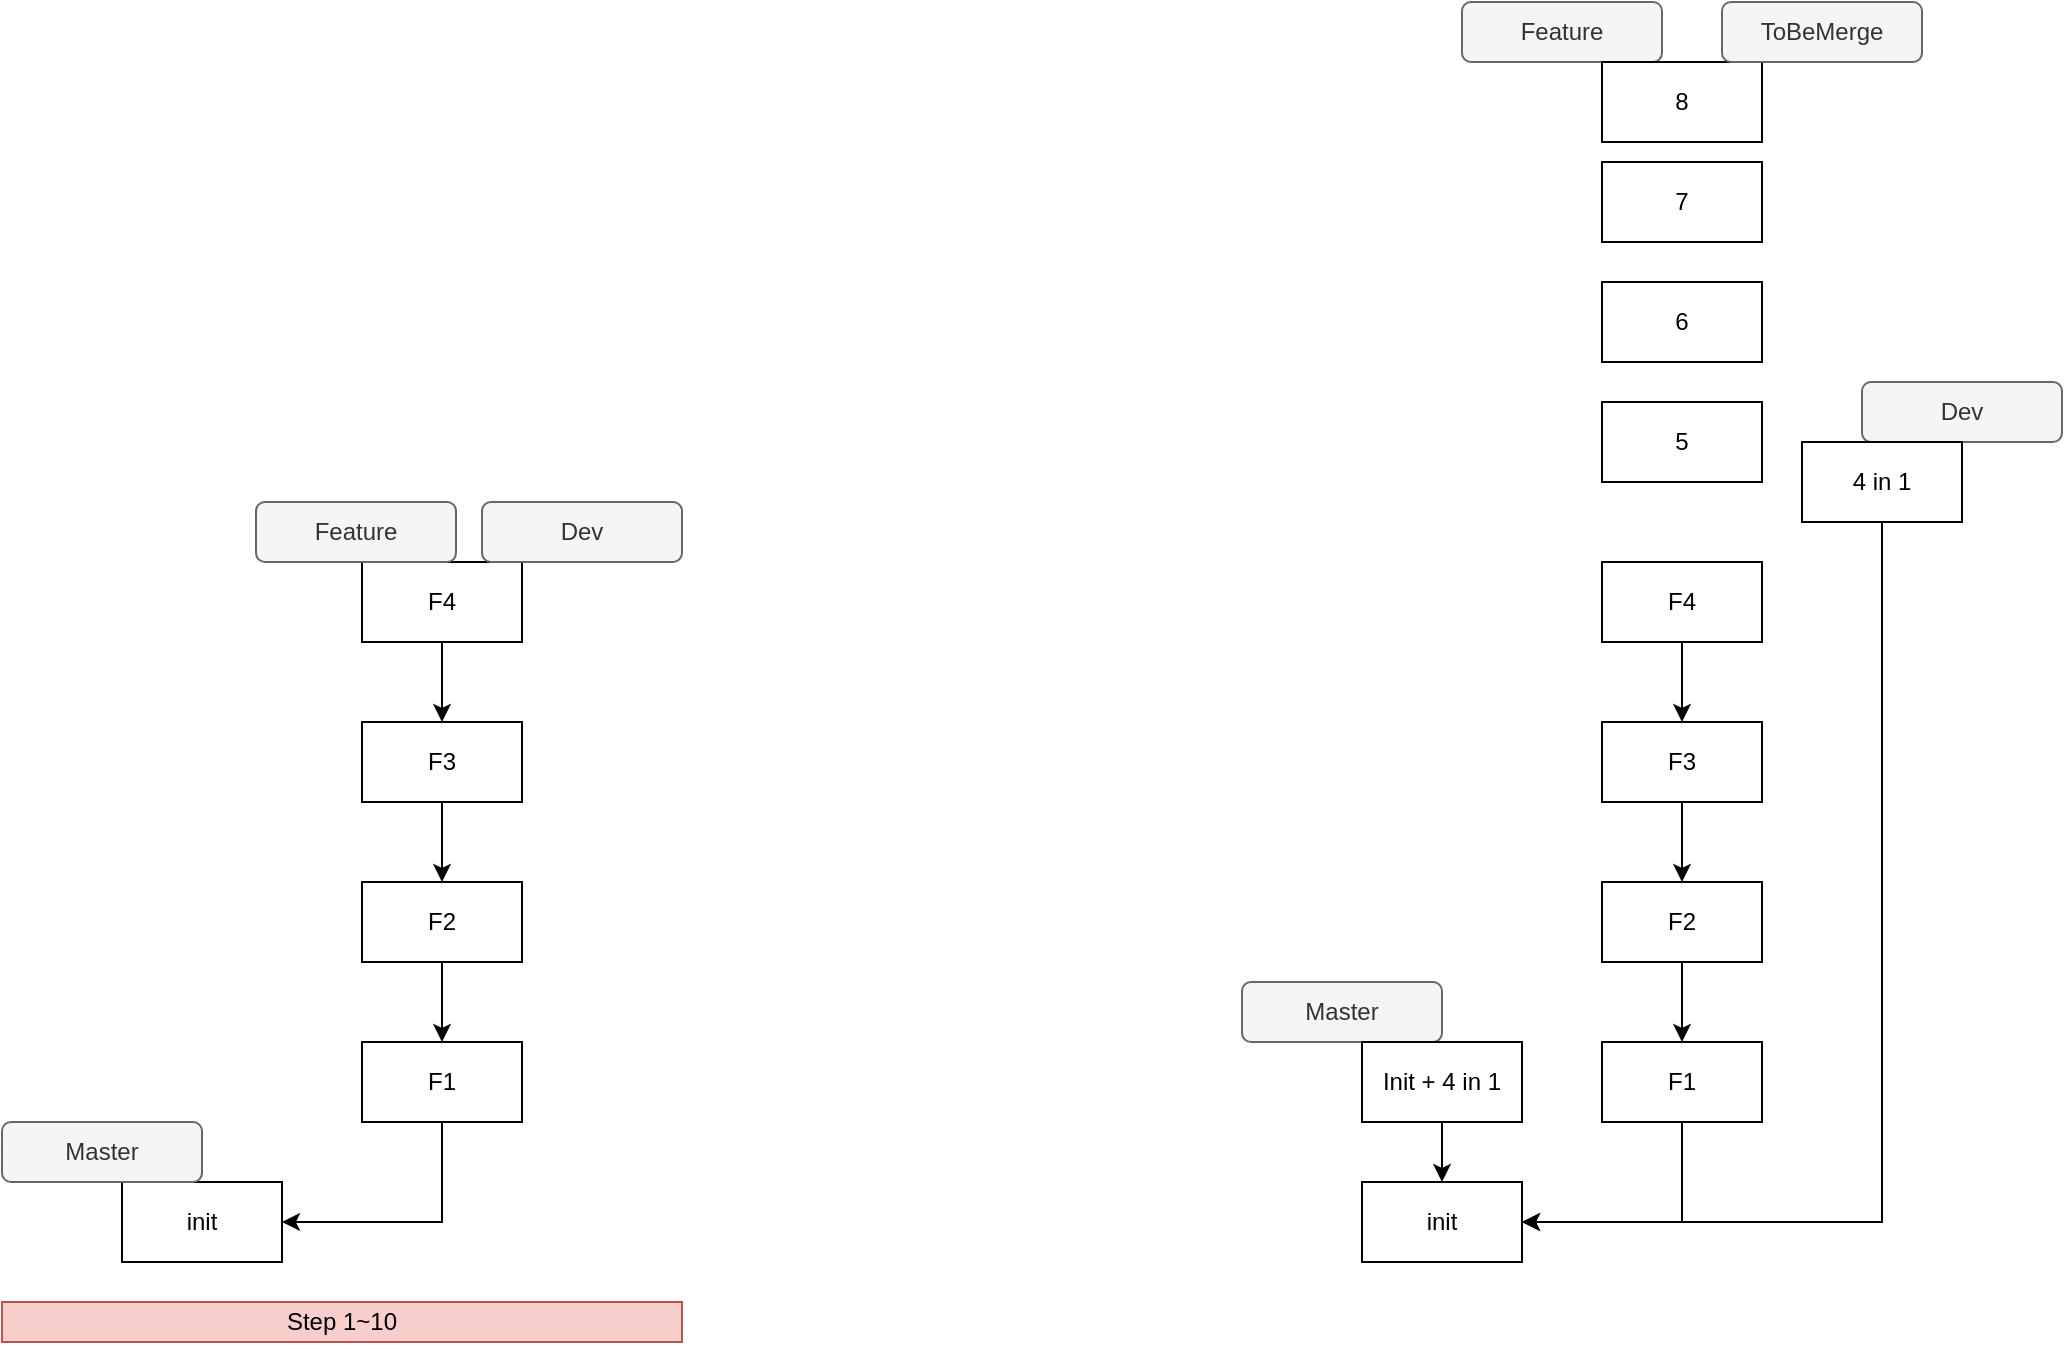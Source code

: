 <mxfile version="10.8.0" type="github"><diagram id="5n1NIGyPZ_aDCbrONRBm" name="Page-1"><mxGraphModel dx="2225" dy="754" grid="1" gridSize="10" guides="1" tooltips="1" connect="1" arrows="1" fold="1" page="1" pageScale="1" pageWidth="827" pageHeight="1169" math="0" shadow="0"><root><mxCell id="0"/><mxCell id="1" parent="0"/><mxCell id="LHEJx3aKFi3ai15IeEkY-1" value="init&lt;br&gt;" style="rounded=0;whiteSpace=wrap;html=1;" vertex="1" parent="1"><mxGeometry x="60" y="630" width="80" height="40" as="geometry"/></mxCell><mxCell id="LHEJx3aKFi3ai15IeEkY-15" style="edgeStyle=orthogonalEdgeStyle;rounded=0;orthogonalLoop=1;jettySize=auto;html=1;exitX=0.5;exitY=1;exitDx=0;exitDy=0;entryX=1;entryY=0.5;entryDx=0;entryDy=0;" edge="1" parent="1" source="LHEJx3aKFi3ai15IeEkY-4" target="LHEJx3aKFi3ai15IeEkY-1"><mxGeometry relative="1" as="geometry"/></mxCell><mxCell id="LHEJx3aKFi3ai15IeEkY-4" value="F1" style="rounded=0;whiteSpace=wrap;html=1;" vertex="1" parent="1"><mxGeometry x="180" y="560" width="80" height="40" as="geometry"/></mxCell><mxCell id="LHEJx3aKFi3ai15IeEkY-9" style="edgeStyle=orthogonalEdgeStyle;rounded=0;orthogonalLoop=1;jettySize=auto;html=1;exitX=0.5;exitY=1;exitDx=0;exitDy=0;" edge="1" parent="1" source="LHEJx3aKFi3ai15IeEkY-5" target="LHEJx3aKFi3ai15IeEkY-4"><mxGeometry relative="1" as="geometry"/></mxCell><mxCell id="LHEJx3aKFi3ai15IeEkY-5" value="F2" style="rounded=0;whiteSpace=wrap;html=1;" vertex="1" parent="1"><mxGeometry x="180" y="480" width="80" height="40" as="geometry"/></mxCell><mxCell id="LHEJx3aKFi3ai15IeEkY-10" style="edgeStyle=orthogonalEdgeStyle;rounded=0;orthogonalLoop=1;jettySize=auto;html=1;exitX=0.5;exitY=1;exitDx=0;exitDy=0;entryX=0.5;entryY=0;entryDx=0;entryDy=0;" edge="1" parent="1" source="LHEJx3aKFi3ai15IeEkY-6" target="LHEJx3aKFi3ai15IeEkY-5"><mxGeometry relative="1" as="geometry"/></mxCell><mxCell id="LHEJx3aKFi3ai15IeEkY-6" value="F3" style="rounded=0;whiteSpace=wrap;html=1;" vertex="1" parent="1"><mxGeometry x="180" y="400" width="80" height="40" as="geometry"/></mxCell><mxCell id="LHEJx3aKFi3ai15IeEkY-11" style="edgeStyle=orthogonalEdgeStyle;rounded=0;orthogonalLoop=1;jettySize=auto;html=1;exitX=0.5;exitY=1;exitDx=0;exitDy=0;entryX=0.5;entryY=0;entryDx=0;entryDy=0;" edge="1" parent="1" source="LHEJx3aKFi3ai15IeEkY-7" target="LHEJx3aKFi3ai15IeEkY-6"><mxGeometry relative="1" as="geometry"/></mxCell><mxCell id="LHEJx3aKFi3ai15IeEkY-7" value="F4" style="rounded=0;whiteSpace=wrap;html=1;" vertex="1" parent="1"><mxGeometry x="180" y="320" width="80" height="40" as="geometry"/></mxCell><mxCell id="LHEJx3aKFi3ai15IeEkY-13" value="Feature" style="rounded=1;whiteSpace=wrap;html=1;fillColor=#f5f5f5;strokeColor=#666666;fontColor=#333333;" vertex="1" parent="1"><mxGeometry x="110" y="40" width="100" height="30" as="geometry"/></mxCell><mxCell id="LHEJx3aKFi3ai15IeEkY-14" value="Master" style="rounded=1;whiteSpace=wrap;html=1;fillColor=#f5f5f5;strokeColor=#666666;fontColor=#333333;" vertex="1" parent="1"><mxGeometry y="530" width="100" height="30" as="geometry"/></mxCell><mxCell id="LHEJx3aKFi3ai15IeEkY-16" value="Dev" style="rounded=1;whiteSpace=wrap;html=1;fillColor=#f5f5f5;strokeColor=#666666;fontColor=#333333;" vertex="1" parent="1"><mxGeometry x="310" y="230" width="100" height="30" as="geometry"/></mxCell><mxCell id="LHEJx3aKFi3ai15IeEkY-18" style="edgeStyle=orthogonalEdgeStyle;rounded=0;orthogonalLoop=1;jettySize=auto;html=1;exitX=0.5;exitY=1;exitDx=0;exitDy=0;entryX=1;entryY=0.5;entryDx=0;entryDy=0;" edge="1" parent="1" source="LHEJx3aKFi3ai15IeEkY-17" target="LHEJx3aKFi3ai15IeEkY-1"><mxGeometry relative="1" as="geometry"/></mxCell><mxCell id="LHEJx3aKFi3ai15IeEkY-17" value="4 in 1" style="rounded=0;whiteSpace=wrap;html=1;" vertex="1" parent="1"><mxGeometry x="280" y="260" width="80" height="40" as="geometry"/></mxCell><mxCell id="LHEJx3aKFi3ai15IeEkY-21" style="edgeStyle=orthogonalEdgeStyle;rounded=0;orthogonalLoop=1;jettySize=auto;html=1;exitX=0.5;exitY=1;exitDx=0;exitDy=0;" edge="1" parent="1" source="LHEJx3aKFi3ai15IeEkY-19" target="LHEJx3aKFi3ai15IeEkY-1"><mxGeometry relative="1" as="geometry"/></mxCell><mxCell id="LHEJx3aKFi3ai15IeEkY-19" value="Init + 4 in 1" style="rounded=0;whiteSpace=wrap;html=1;" vertex="1" parent="1"><mxGeometry x="60" y="560" width="80" height="40" as="geometry"/></mxCell><mxCell id="LHEJx3aKFi3ai15IeEkY-22" value="5" style="rounded=0;whiteSpace=wrap;html=1;" vertex="1" parent="1"><mxGeometry x="180" y="240" width="80" height="40" as="geometry"/></mxCell><mxCell id="LHEJx3aKFi3ai15IeEkY-23" value="8" style="rounded=0;whiteSpace=wrap;html=1;" vertex="1" parent="1"><mxGeometry x="180" y="70" width="80" height="40" as="geometry"/></mxCell><mxCell id="LHEJx3aKFi3ai15IeEkY-24" value="7" style="rounded=0;whiteSpace=wrap;html=1;" vertex="1" parent="1"><mxGeometry x="180" y="120" width="80" height="40" as="geometry"/></mxCell><mxCell id="LHEJx3aKFi3ai15IeEkY-25" value="6" style="rounded=0;whiteSpace=wrap;html=1;" vertex="1" parent="1"><mxGeometry x="180" y="180" width="80" height="40" as="geometry"/></mxCell><mxCell id="LHEJx3aKFi3ai15IeEkY-27" value="ToBeMerge" style="rounded=1;whiteSpace=wrap;html=1;fillColor=#f5f5f5;strokeColor=#666666;fontColor=#333333;" vertex="1" parent="1"><mxGeometry x="240" y="40" width="100" height="30" as="geometry"/></mxCell><mxCell id="LHEJx3aKFi3ai15IeEkY-32" value="init&lt;br&gt;" style="rounded=0;whiteSpace=wrap;html=1;" vertex="1" parent="1"><mxGeometry x="-560" y="630" width="80" height="40" as="geometry"/></mxCell><mxCell id="LHEJx3aKFi3ai15IeEkY-33" style="edgeStyle=orthogonalEdgeStyle;rounded=0;orthogonalLoop=1;jettySize=auto;html=1;exitX=0.5;exitY=1;exitDx=0;exitDy=0;entryX=1;entryY=0.5;entryDx=0;entryDy=0;" edge="1" parent="1" source="LHEJx3aKFi3ai15IeEkY-34" target="LHEJx3aKFi3ai15IeEkY-32"><mxGeometry relative="1" as="geometry"/></mxCell><mxCell id="LHEJx3aKFi3ai15IeEkY-34" value="F1" style="rounded=0;whiteSpace=wrap;html=1;" vertex="1" parent="1"><mxGeometry x="-440" y="560" width="80" height="40" as="geometry"/></mxCell><mxCell id="LHEJx3aKFi3ai15IeEkY-35" style="edgeStyle=orthogonalEdgeStyle;rounded=0;orthogonalLoop=1;jettySize=auto;html=1;exitX=0.5;exitY=1;exitDx=0;exitDy=0;" edge="1" parent="1" source="LHEJx3aKFi3ai15IeEkY-36" target="LHEJx3aKFi3ai15IeEkY-34"><mxGeometry relative="1" as="geometry"/></mxCell><mxCell id="LHEJx3aKFi3ai15IeEkY-36" value="F2" style="rounded=0;whiteSpace=wrap;html=1;" vertex="1" parent="1"><mxGeometry x="-440" y="480" width="80" height="40" as="geometry"/></mxCell><mxCell id="LHEJx3aKFi3ai15IeEkY-37" style="edgeStyle=orthogonalEdgeStyle;rounded=0;orthogonalLoop=1;jettySize=auto;html=1;exitX=0.5;exitY=1;exitDx=0;exitDy=0;entryX=0.5;entryY=0;entryDx=0;entryDy=0;" edge="1" parent="1" source="LHEJx3aKFi3ai15IeEkY-38" target="LHEJx3aKFi3ai15IeEkY-36"><mxGeometry relative="1" as="geometry"/></mxCell><mxCell id="LHEJx3aKFi3ai15IeEkY-38" value="F3" style="rounded=0;whiteSpace=wrap;html=1;" vertex="1" parent="1"><mxGeometry x="-440" y="400" width="80" height="40" as="geometry"/></mxCell><mxCell id="LHEJx3aKFi3ai15IeEkY-39" style="edgeStyle=orthogonalEdgeStyle;rounded=0;orthogonalLoop=1;jettySize=auto;html=1;exitX=0.5;exitY=1;exitDx=0;exitDy=0;entryX=0.5;entryY=0;entryDx=0;entryDy=0;" edge="1" parent="1" source="LHEJx3aKFi3ai15IeEkY-40" target="LHEJx3aKFi3ai15IeEkY-38"><mxGeometry relative="1" as="geometry"/></mxCell><mxCell id="LHEJx3aKFi3ai15IeEkY-40" value="F4" style="rounded=0;whiteSpace=wrap;html=1;" vertex="1" parent="1"><mxGeometry x="-440" y="320" width="80" height="40" as="geometry"/></mxCell><mxCell id="LHEJx3aKFi3ai15IeEkY-42" value="Master" style="rounded=1;whiteSpace=wrap;html=1;fillColor=#f5f5f5;strokeColor=#666666;fontColor=#333333;" vertex="1" parent="1"><mxGeometry x="-620" y="600" width="100" height="30" as="geometry"/></mxCell><mxCell id="LHEJx3aKFi3ai15IeEkY-53" value="Feature" style="rounded=1;whiteSpace=wrap;html=1;fillColor=#f5f5f5;strokeColor=#666666;fontColor=#333333;" vertex="1" parent="1"><mxGeometry x="-493" y="290" width="100" height="30" as="geometry"/></mxCell><mxCell id="LHEJx3aKFi3ai15IeEkY-54" value="Dev" style="rounded=1;whiteSpace=wrap;html=1;fillColor=#f5f5f5;strokeColor=#666666;fontColor=#333333;" vertex="1" parent="1"><mxGeometry x="-380" y="290" width="100" height="30" as="geometry"/></mxCell><mxCell id="LHEJx3aKFi3ai15IeEkY-55" value="Step 1~10" style="rounded=0;whiteSpace=wrap;html=1;fillColor=#f8cecc;strokeColor=#b85450;" vertex="1" parent="1"><mxGeometry x="-620" y="690" width="340" height="20" as="geometry"/></mxCell></root></mxGraphModel></diagram></mxfile>